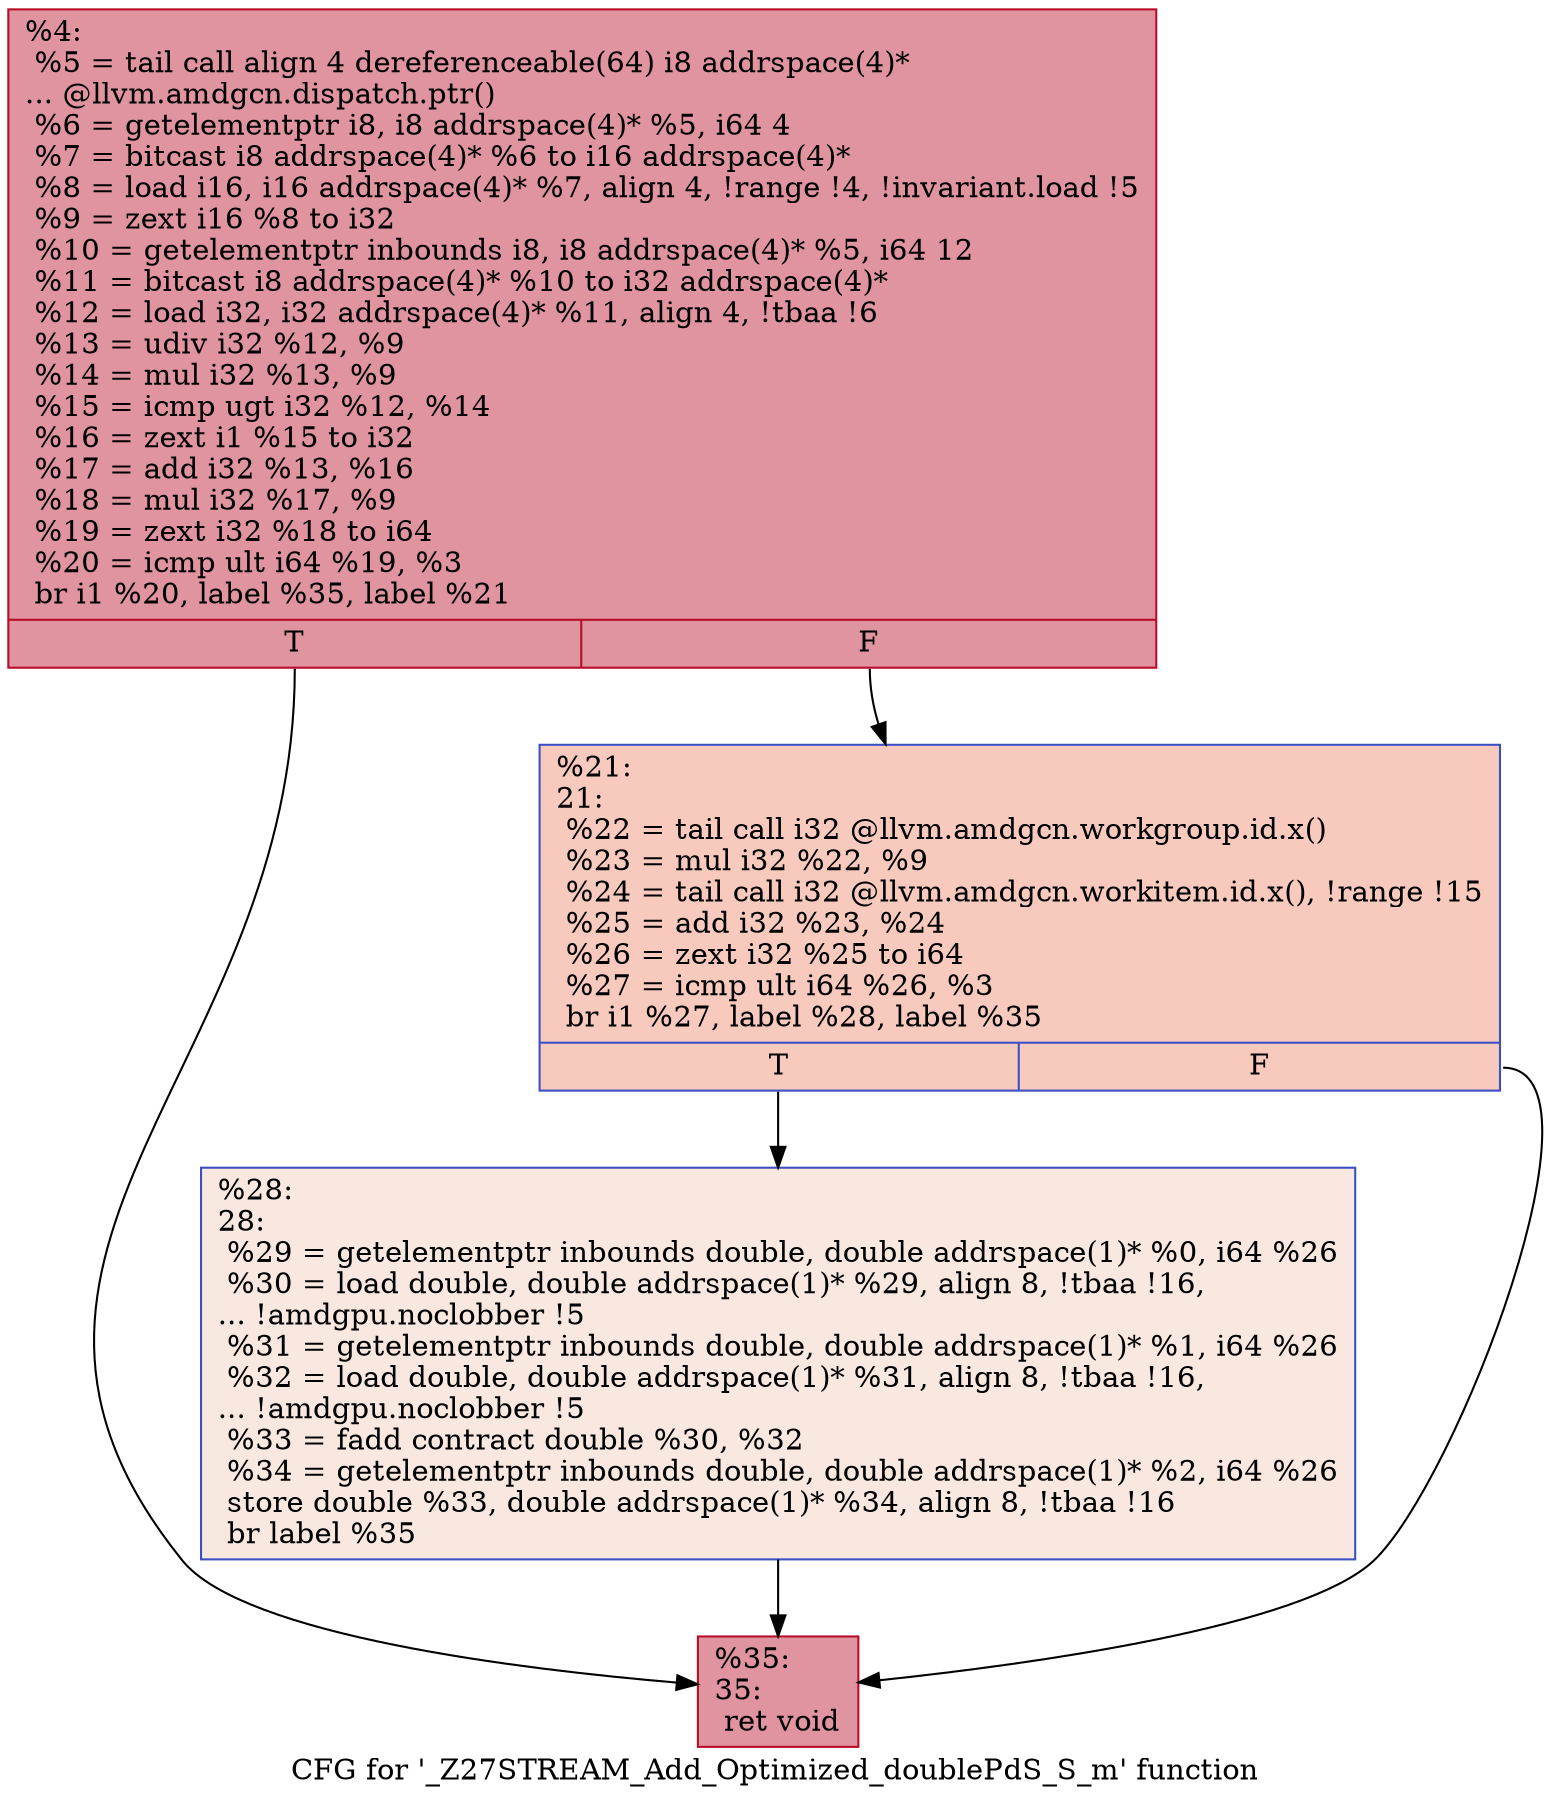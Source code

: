 digraph "CFG for '_Z27STREAM_Add_Optimized_doublePdS_S_m' function" {
	label="CFG for '_Z27STREAM_Add_Optimized_doublePdS_S_m' function";

	Node0x569c500 [shape=record,color="#b70d28ff", style=filled, fillcolor="#b70d2870",label="{%4:\l  %5 = tail call align 4 dereferenceable(64) i8 addrspace(4)*\l... @llvm.amdgcn.dispatch.ptr()\l  %6 = getelementptr i8, i8 addrspace(4)* %5, i64 4\l  %7 = bitcast i8 addrspace(4)* %6 to i16 addrspace(4)*\l  %8 = load i16, i16 addrspace(4)* %7, align 4, !range !4, !invariant.load !5\l  %9 = zext i16 %8 to i32\l  %10 = getelementptr inbounds i8, i8 addrspace(4)* %5, i64 12\l  %11 = bitcast i8 addrspace(4)* %10 to i32 addrspace(4)*\l  %12 = load i32, i32 addrspace(4)* %11, align 4, !tbaa !6\l  %13 = udiv i32 %12, %9\l  %14 = mul i32 %13, %9\l  %15 = icmp ugt i32 %12, %14\l  %16 = zext i1 %15 to i32\l  %17 = add i32 %13, %16\l  %18 = mul i32 %17, %9\l  %19 = zext i32 %18 to i64\l  %20 = icmp ult i64 %19, %3\l  br i1 %20, label %35, label %21\l|{<s0>T|<s1>F}}"];
	Node0x569c500:s0 -> Node0x569c590;
	Node0x569c500:s1 -> Node0x569e570;
	Node0x569e570 [shape=record,color="#3d50c3ff", style=filled, fillcolor="#ef886b70",label="{%21:\l21:                                               \l  %22 = tail call i32 @llvm.amdgcn.workgroup.id.x()\l  %23 = mul i32 %22, %9\l  %24 = tail call i32 @llvm.amdgcn.workitem.id.x(), !range !15\l  %25 = add i32 %23, %24\l  %26 = zext i32 %25 to i64\l  %27 = icmp ult i64 %26, %3\l  br i1 %27, label %28, label %35\l|{<s0>T|<s1>F}}"];
	Node0x569e570:s0 -> Node0x569edf0;
	Node0x569e570:s1 -> Node0x569c590;
	Node0x569edf0 [shape=record,color="#3d50c3ff", style=filled, fillcolor="#f1ccb870",label="{%28:\l28:                                               \l  %29 = getelementptr inbounds double, double addrspace(1)* %0, i64 %26\l  %30 = load double, double addrspace(1)* %29, align 8, !tbaa !16,\l... !amdgpu.noclobber !5\l  %31 = getelementptr inbounds double, double addrspace(1)* %1, i64 %26\l  %32 = load double, double addrspace(1)* %31, align 8, !tbaa !16,\l... !amdgpu.noclobber !5\l  %33 = fadd contract double %30, %32\l  %34 = getelementptr inbounds double, double addrspace(1)* %2, i64 %26\l  store double %33, double addrspace(1)* %34, align 8, !tbaa !16\l  br label %35\l}"];
	Node0x569edf0 -> Node0x569c590;
	Node0x569c590 [shape=record,color="#b70d28ff", style=filled, fillcolor="#b70d2870",label="{%35:\l35:                                               \l  ret void\l}"];
}
